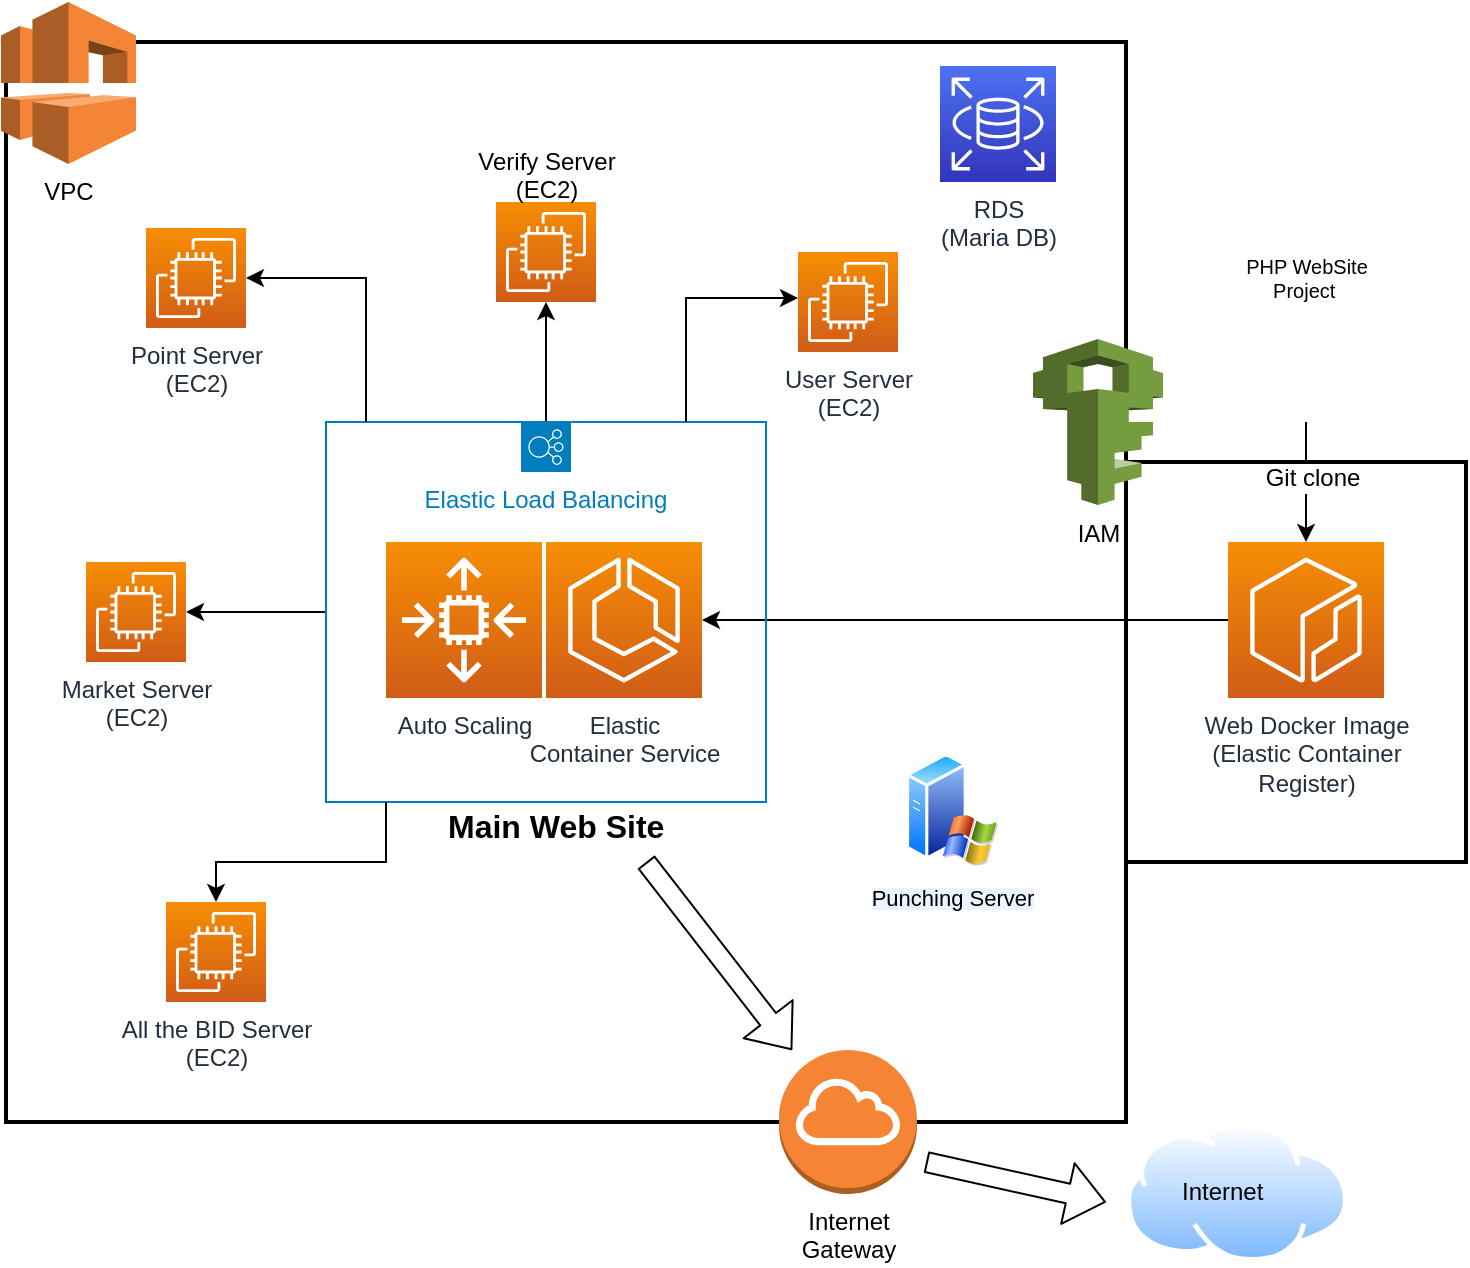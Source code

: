 <mxfile version="12.2.6" type="github" pages="1"><diagram id="JCYgJZjXMjHOX-TfdwHC" name="Page-1"><mxGraphModel dx="932" dy="648" grid="1" gridSize="10" guides="1" tooltips="1" connect="1" arrows="1" fold="1" page="1" pageScale="1" pageWidth="827" pageHeight="1169" math="0" shadow="0"><root><mxCell id="0"/><mxCell id="1" parent="0"/><mxCell id="XcYcVjeAM_6Lt7T409-d-47" value="" style="rounded=0;whiteSpace=wrap;html=1;strokeWidth=2;fontSize=12;fillColor=none;" vertex="1" parent="1"><mxGeometry x="620" y="270" width="170" height="200" as="geometry"/></mxCell><mxCell id="XcYcVjeAM_6Lt7T409-d-41" value="" style="rounded=0;whiteSpace=wrap;html=1;strokeWidth=2;fontSize=12;fillColor=none;" vertex="1" parent="1"><mxGeometry x="60" y="60" width="560" height="540" as="geometry"/></mxCell><mxCell id="XcYcVjeAM_6Lt7T409-d-1" value="User Server&lt;br&gt;(EC2)" style="outlineConnect=0;fontColor=#232F3E;gradientColor=#F78E04;gradientDirection=north;fillColor=#D05C17;strokeColor=#ffffff;dashed=0;verticalLabelPosition=bottom;verticalAlign=top;align=center;html=1;fontSize=12;fontStyle=0;aspect=fixed;shape=mxgraph.aws4.resourceIcon;resIcon=mxgraph.aws4.ec2;" vertex="1" parent="1"><mxGeometry x="456" y="165" width="50" height="50" as="geometry"/></mxCell><mxCell id="XcYcVjeAM_6Lt7T409-d-2" value="RDS&lt;br&gt;(Maria DB)" style="outlineConnect=0;fontColor=#232F3E;gradientColor=#4D72F3;gradientDirection=north;fillColor=#3334B9;strokeColor=#ffffff;dashed=0;verticalLabelPosition=bottom;verticalAlign=top;align=center;html=1;fontSize=12;fontStyle=0;aspect=fixed;shape=mxgraph.aws4.resourceIcon;resIcon=mxgraph.aws4.rds;" vertex="1" parent="1"><mxGeometry x="527" y="72" width="58" height="58" as="geometry"/></mxCell><mxCell id="XcYcVjeAM_6Lt7T409-d-5" value="Elastic &lt;br&gt;Container&amp;nbsp;Service" style="outlineConnect=0;fontColor=#232F3E;gradientColor=#F78E04;gradientDirection=north;fillColor=#D05C17;strokeColor=#ffffff;dashed=0;verticalLabelPosition=bottom;verticalAlign=top;align=center;html=1;fontSize=12;fontStyle=0;aspect=fixed;shape=mxgraph.aws4.resourceIcon;resIcon=mxgraph.aws4.ecs;" vertex="1" parent="1"><mxGeometry x="330" y="310" width="78" height="78" as="geometry"/></mxCell><mxCell id="XcYcVjeAM_6Lt7T409-d-7" value="" style="edgeStyle=orthogonalEdgeStyle;rounded=0;orthogonalLoop=1;jettySize=auto;html=1;" edge="1" parent="1" source="XcYcVjeAM_6Lt7T409-d-6" target="XcYcVjeAM_6Lt7T409-d-5"><mxGeometry relative="1" as="geometry"/></mxCell><mxCell id="XcYcVjeAM_6Lt7T409-d-6" value="Web Docker Image&lt;br&gt;(Elastic Container&lt;br&gt;Register)" style="outlineConnect=0;fontColor=#232F3E;gradientColor=#F78E04;gradientDirection=north;fillColor=#D05C17;strokeColor=#ffffff;dashed=0;verticalLabelPosition=bottom;verticalAlign=top;align=center;html=1;fontSize=12;fontStyle=0;aspect=fixed;shape=mxgraph.aws4.resourceIcon;resIcon=mxgraph.aws4.ecr;" vertex="1" parent="1"><mxGeometry x="671" y="310" width="78" height="78" as="geometry"/></mxCell><mxCell id="XcYcVjeAM_6Lt7T409-d-8" value="Auto Scaling" style="outlineConnect=0;fontColor=#232F3E;gradientColor=#F78E04;gradientDirection=north;fillColor=#D05C17;strokeColor=#ffffff;dashed=0;verticalLabelPosition=bottom;verticalAlign=top;align=center;html=1;fontSize=12;fontStyle=0;aspect=fixed;shape=mxgraph.aws4.resourceIcon;resIcon=mxgraph.aws4.auto_scaling2;" vertex="1" parent="1"><mxGeometry x="250" y="310" width="78" height="78" as="geometry"/></mxCell><mxCell id="XcYcVjeAM_6Lt7T409-d-9" value="IAM" style="outlineConnect=0;dashed=0;verticalLabelPosition=bottom;verticalAlign=top;align=center;html=1;shape=mxgraph.aws3.iam;fillColor=#759C3E;gradientColor=none;" vertex="1" parent="1"><mxGeometry x="573.5" y="208.5" width="65" height="83" as="geometry"/></mxCell><mxCell id="XcYcVjeAM_6Lt7T409-d-10" value="&lt;span style=&quot;text-align: left&quot;&gt;VPC&lt;/span&gt;" style="outlineConnect=0;dashed=0;verticalLabelPosition=bottom;verticalAlign=top;align=center;html=1;shape=mxgraph.aws3.vpc;fillColor=#F58536;gradientColor=none;" vertex="1" parent="1"><mxGeometry x="57.5" y="40" width="67.5" height="81" as="geometry"/></mxCell><mxCell id="XcYcVjeAM_6Lt7T409-d-15" value="" style="edgeStyle=orthogonalEdgeStyle;rounded=0;orthogonalLoop=1;jettySize=auto;html=1;" edge="1" parent="1" source="XcYcVjeAM_6Lt7T409-d-14" target="XcYcVjeAM_6Lt7T409-d-6"><mxGeometry relative="1" as="geometry"/></mxCell><mxCell id="XcYcVjeAM_6Lt7T409-d-16" value="Git clone" style="text;html=1;resizable=0;points=[];align=center;verticalAlign=middle;labelBackgroundColor=#ffffff;" vertex="1" connectable="0" parent="XcYcVjeAM_6Lt7T409-d-15"><mxGeometry x="-0.061" y="3" relative="1" as="geometry"><mxPoint as="offset"/></mxGeometry></mxCell><mxCell id="XcYcVjeAM_6Lt7T409-d-14" value="" style="shape=image;html=1;verticalAlign=top;verticalLabelPosition=bottom;labelBackgroundColor=#ffffff;imageAspect=0;aspect=fixed;image=https://cdn0.iconfinder.com/data/icons/octicons/1024/mark-github-128.png" vertex="1" parent="1"><mxGeometry x="685" y="200" width="50" height="50" as="geometry"/></mxCell><mxCell id="XcYcVjeAM_6Lt7T409-d-17" value="Main Web Site" style="text;html=1;resizable=0;points=[];autosize=1;align=left;verticalAlign=top;spacingTop=-4;strokeWidth=5;fontSize=16;fontStyle=1" vertex="1" parent="1"><mxGeometry x="279" y="440" width="90" height="20" as="geometry"/></mxCell><mxCell id="XcYcVjeAM_6Lt7T409-d-25" value="" style="edgeStyle=orthogonalEdgeStyle;rounded=0;orthogonalLoop=1;jettySize=auto;html=1;fontSize=16;" edge="1" parent="1" source="XcYcVjeAM_6Lt7T409-d-19" target="XcYcVjeAM_6Lt7T409-d-24"><mxGeometry relative="1" as="geometry"/></mxCell><mxCell id="XcYcVjeAM_6Lt7T409-d-28" value="" style="edgeStyle=orthogonalEdgeStyle;rounded=0;orthogonalLoop=1;jettySize=auto;html=1;fontSize=16;" edge="1" parent="1" source="XcYcVjeAM_6Lt7T409-d-19" target="XcYcVjeAM_6Lt7T409-d-21"><mxGeometry relative="1" as="geometry"/></mxCell><mxCell id="XcYcVjeAM_6Lt7T409-d-19" value="Elastic Load Balancing" style="outlineConnect=0;gradientColor=none;html=1;whiteSpace=wrap;fontSize=12;fontStyle=0;shape=mxgraph.aws4.groupCenter;grIcon=mxgraph.aws4.group_elastic_load_balancing;grStroke=1;strokeColor=#007DBC;fillColor=none;verticalAlign=top;align=center;fontColor=#007DBC;dashed=0;spacingTop=25;" vertex="1" parent="1"><mxGeometry x="220" y="250" width="220" height="190" as="geometry"/></mxCell><mxCell id="XcYcVjeAM_6Lt7T409-d-20" value="All the BID Server&lt;br&gt;(EC2)" style="outlineConnect=0;fontColor=#232F3E;gradientColor=#F78E04;gradientDirection=north;fillColor=#D05C17;strokeColor=#ffffff;dashed=0;verticalLabelPosition=bottom;verticalAlign=top;align=center;html=1;fontSize=12;fontStyle=0;aspect=fixed;shape=mxgraph.aws4.resourceIcon;resIcon=mxgraph.aws4.ec2;" vertex="1" parent="1"><mxGeometry x="140" y="490" width="50" height="50" as="geometry"/></mxCell><mxCell id="XcYcVjeAM_6Lt7T409-d-21" value="" style="outlineConnect=0;fontColor=#232F3E;gradientColor=#F78E04;gradientDirection=north;fillColor=#D05C17;strokeColor=#ffffff;dashed=0;verticalLabelPosition=bottom;verticalAlign=top;align=center;html=1;fontSize=12;fontStyle=0;aspect=fixed;shape=mxgraph.aws4.resourceIcon;resIcon=mxgraph.aws4.ec2;" vertex="1" parent="1"><mxGeometry x="305" y="140" width="50" height="50" as="geometry"/></mxCell><mxCell id="XcYcVjeAM_6Lt7T409-d-23" value="Point Server&lt;br&gt;(EC2)" style="outlineConnect=0;fontColor=#232F3E;gradientColor=#F78E04;gradientDirection=north;fillColor=#D05C17;strokeColor=#ffffff;dashed=0;verticalLabelPosition=bottom;verticalAlign=top;align=center;html=1;fontSize=12;fontStyle=0;aspect=fixed;shape=mxgraph.aws4.resourceIcon;resIcon=mxgraph.aws4.ec2;" vertex="1" parent="1"><mxGeometry x="130" y="153" width="50" height="50" as="geometry"/></mxCell><mxCell id="XcYcVjeAM_6Lt7T409-d-24" value="Market Server&lt;br&gt;(EC2)" style="outlineConnect=0;fontColor=#232F3E;gradientColor=#F78E04;gradientDirection=north;fillColor=#D05C17;strokeColor=#ffffff;dashed=0;verticalLabelPosition=bottom;verticalAlign=top;align=center;html=1;fontSize=12;fontStyle=0;aspect=fixed;shape=mxgraph.aws4.resourceIcon;resIcon=mxgraph.aws4.ec2;" vertex="1" parent="1"><mxGeometry x="100" y="320" width="50" height="50" as="geometry"/></mxCell><mxCell id="XcYcVjeAM_6Lt7T409-d-30" value="" style="edgeStyle=orthogonalEdgeStyle;rounded=0;orthogonalLoop=1;jettySize=auto;html=1;fontSize=16;" edge="1" parent="1" source="XcYcVjeAM_6Lt7T409-d-19" target="XcYcVjeAM_6Lt7T409-d-23"><mxGeometry relative="1" as="geometry"><mxPoint x="240" y="240" as="sourcePoint"/><mxPoint x="210" y="170" as="targetPoint"/><Array as="points"><mxPoint x="240" y="178"/></Array></mxGeometry></mxCell><mxCell id="XcYcVjeAM_6Lt7T409-d-31" value="" style="edgeStyle=orthogonalEdgeStyle;rounded=0;orthogonalLoop=1;jettySize=auto;html=1;fontSize=16;" edge="1" parent="1" source="XcYcVjeAM_6Lt7T409-d-19" target="XcYcVjeAM_6Lt7T409-d-1"><mxGeometry relative="1" as="geometry"><mxPoint x="400" y="240" as="sourcePoint"/><mxPoint x="190" y="188" as="targetPoint"/><Array as="points"><mxPoint x="400" y="188"/></Array></mxGeometry></mxCell><mxCell id="XcYcVjeAM_6Lt7T409-d-34" value="" style="edgeStyle=orthogonalEdgeStyle;rounded=0;orthogonalLoop=1;jettySize=auto;html=1;" edge="1" parent="1" source="XcYcVjeAM_6Lt7T409-d-19" target="XcYcVjeAM_6Lt7T409-d-20"><mxGeometry relative="1" as="geometry"><mxPoint x="250" y="450" as="sourcePoint"/><mxPoint x="-20" y="469.5" as="targetPoint"/><Array as="points"><mxPoint x="250" y="470"/><mxPoint x="165" y="470"/></Array></mxGeometry></mxCell><mxCell id="XcYcVjeAM_6Lt7T409-d-39" value="Verify Server&lt;br style=&quot;font-size: 12px;&quot;&gt;(EC2)" style="text;html=1;resizable=0;points=[];autosize=1;align=center;verticalAlign=top;spacingTop=-4;fontSize=12;" vertex="1" parent="1"><mxGeometry x="275" y="110" width="110" height="40" as="geometry"/></mxCell><mxCell id="XcYcVjeAM_6Lt7T409-d-43" value="" style="shape=flexArrow;endArrow=classic;html=1;fontSize=12;" edge="1" parent="1"><mxGeometry width="50" height="50" relative="1" as="geometry"><mxPoint x="520" y="620" as="sourcePoint"/><mxPoint x="610" y="640" as="targetPoint"/></mxGeometry></mxCell><mxCell id="XcYcVjeAM_6Lt7T409-d-42" value="Internet &lt;br&gt;Gateway" style="outlineConnect=0;dashed=0;verticalLabelPosition=bottom;verticalAlign=top;align=center;html=1;shape=mxgraph.aws3.internet_gateway;fillColor=#F58534;gradientColor=none;strokeWidth=2;fontSize=12;" vertex="1" parent="1"><mxGeometry x="446.5" y="564" width="69" height="72" as="geometry"/></mxCell><mxCell id="XcYcVjeAM_6Lt7T409-d-44" value="" style="shape=flexArrow;endArrow=classic;html=1;fontSize=12;" edge="1" parent="1" target="XcYcVjeAM_6Lt7T409-d-42"><mxGeometry width="50" height="50" relative="1" as="geometry"><mxPoint x="380" y="470" as="sourcePoint"/><mxPoint x="540" y="680" as="targetPoint"/></mxGeometry></mxCell><mxCell id="XcYcVjeAM_6Lt7T409-d-45" value="" style="aspect=fixed;perimeter=ellipsePerimeter;html=1;align=center;shadow=0;dashed=0;spacingTop=3;image;image=img/lib/active_directory/internet_cloud.svg;strokeWidth=2;fillColor=none;fontSize=12;" vertex="1" parent="1"><mxGeometry x="620" y="600" width="111" height="70" as="geometry"/></mxCell><mxCell id="XcYcVjeAM_6Lt7T409-d-46" value="Internet" style="text;html=1;resizable=0;points=[];autosize=1;align=left;verticalAlign=top;spacingTop=-4;fontSize=12;" vertex="1" parent="1"><mxGeometry x="645.5" y="625" width="60" height="20" as="geometry"/></mxCell><mxCell id="XcYcVjeAM_6Lt7T409-d-48" value="PHP WebSite&lt;br style=&quot;font-size: 10px;&quot;&gt;Project&amp;nbsp;" style="text;html=1;resizable=0;points=[];autosize=1;align=center;verticalAlign=top;spacingTop=-4;fontSize=10;" vertex="1" parent="1"><mxGeometry x="665" y="164" width="90" height="30" as="geometry"/></mxCell><mxCell id="XcYcVjeAM_6Lt7T409-d-49" value="&lt;span style=&quot;font-family: &amp;#34;arial&amp;#34; ; text-align: left ; white-space: pre ; background-color: rgb(234 , 243 , 254)&quot;&gt;&lt;font style=&quot;font-size: 11px&quot;&gt;Punching Server&lt;/font&gt;&lt;/span&gt;" style="aspect=fixed;perimeter=ellipsePerimeter;html=1;align=center;shadow=0;dashed=0;spacingTop=3;image;image=img/lib/active_directory/windows_server_2.svg;strokeWidth=2;fillColor=none;fontSize=10;" vertex="1" parent="1"><mxGeometry x="510" y="415" width="46" height="57" as="geometry"/></mxCell></root></mxGraphModel></diagram></mxfile>